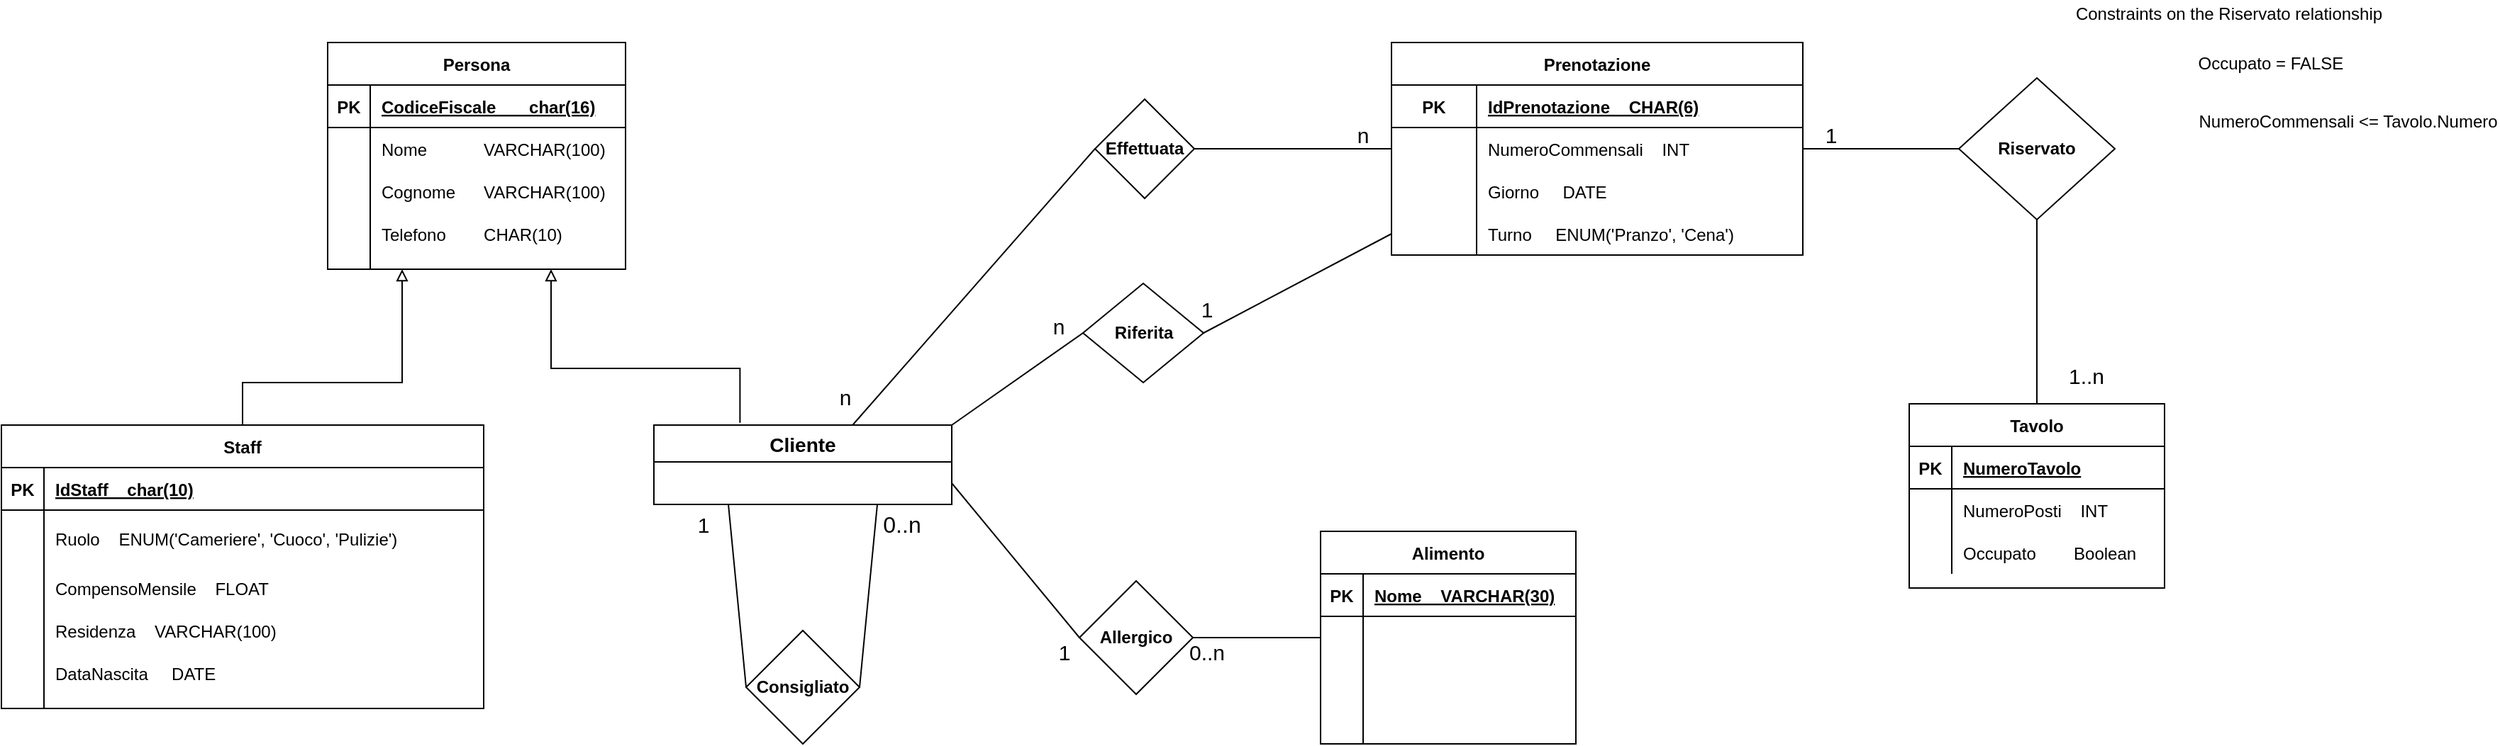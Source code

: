 <mxfile version="15.9.1" type="device"><diagram id="n7EzVfhGgPqzuSEIDDJ4" name="Page-1"><mxGraphModel dx="1102" dy="625" grid="1" gridSize="10" guides="1" tooltips="1" connect="1" arrows="1" fold="1" page="1" pageScale="1" pageWidth="850" pageHeight="1100" math="0" shadow="0"><root><mxCell id="0"/><mxCell id="1" parent="0"/><mxCell id="jtuTL3gOrDy6-KGe8lyH-14" value="Persona" style="shape=table;startSize=30;container=1;collapsible=1;childLayout=tableLayout;fixedRows=1;rowLines=0;fontStyle=1;align=center;resizeLast=1;" parent="1" vertex="1"><mxGeometry x="270" y="80" width="210" height="160" as="geometry"/></mxCell><mxCell id="jtuTL3gOrDy6-KGe8lyH-15" value="" style="shape=partialRectangle;collapsible=0;dropTarget=0;pointerEvents=0;fillColor=none;top=0;left=0;bottom=1;right=0;points=[[0,0.5],[1,0.5]];portConstraint=eastwest;" parent="jtuTL3gOrDy6-KGe8lyH-14" vertex="1"><mxGeometry y="30" width="210" height="30" as="geometry"/></mxCell><mxCell id="jtuTL3gOrDy6-KGe8lyH-16" value="PK" style="shape=partialRectangle;connectable=0;fillColor=none;top=0;left=0;bottom=0;right=0;fontStyle=1;overflow=hidden;" parent="jtuTL3gOrDy6-KGe8lyH-15" vertex="1"><mxGeometry width="30" height="30" as="geometry"><mxRectangle width="30" height="30" as="alternateBounds"/></mxGeometry></mxCell><mxCell id="jtuTL3gOrDy6-KGe8lyH-17" value="CodiceFiscale       char(16)" style="shape=partialRectangle;connectable=0;fillColor=none;top=0;left=0;bottom=0;right=0;align=left;spacingLeft=6;fontStyle=5;overflow=hidden;" parent="jtuTL3gOrDy6-KGe8lyH-15" vertex="1"><mxGeometry x="30" width="180" height="30" as="geometry"><mxRectangle width="180" height="30" as="alternateBounds"/></mxGeometry></mxCell><mxCell id="jtuTL3gOrDy6-KGe8lyH-18" value="" style="shape=partialRectangle;collapsible=0;dropTarget=0;pointerEvents=0;fillColor=none;top=0;left=0;bottom=0;right=0;points=[[0,0.5],[1,0.5]];portConstraint=eastwest;" parent="jtuTL3gOrDy6-KGe8lyH-14" vertex="1"><mxGeometry y="60" width="210" height="30" as="geometry"/></mxCell><mxCell id="jtuTL3gOrDy6-KGe8lyH-19" value="" style="shape=partialRectangle;connectable=0;fillColor=none;top=0;left=0;bottom=0;right=0;editable=1;overflow=hidden;" parent="jtuTL3gOrDy6-KGe8lyH-18" vertex="1"><mxGeometry width="30" height="30" as="geometry"><mxRectangle width="30" height="30" as="alternateBounds"/></mxGeometry></mxCell><mxCell id="jtuTL3gOrDy6-KGe8lyH-20" value="Nome            VARCHAR(100)" style="shape=partialRectangle;connectable=0;fillColor=none;top=0;left=0;bottom=0;right=0;align=left;spacingLeft=6;overflow=hidden;" parent="jtuTL3gOrDy6-KGe8lyH-18" vertex="1"><mxGeometry x="30" width="180" height="30" as="geometry"><mxRectangle width="180" height="30" as="alternateBounds"/></mxGeometry></mxCell><mxCell id="jtuTL3gOrDy6-KGe8lyH-21" value="" style="shape=partialRectangle;collapsible=0;dropTarget=0;pointerEvents=0;fillColor=none;top=0;left=0;bottom=0;right=0;points=[[0,0.5],[1,0.5]];portConstraint=eastwest;" parent="jtuTL3gOrDy6-KGe8lyH-14" vertex="1"><mxGeometry y="90" width="210" height="30" as="geometry"/></mxCell><mxCell id="jtuTL3gOrDy6-KGe8lyH-22" value="" style="shape=partialRectangle;connectable=0;fillColor=none;top=0;left=0;bottom=0;right=0;editable=1;overflow=hidden;" parent="jtuTL3gOrDy6-KGe8lyH-21" vertex="1"><mxGeometry width="30" height="30" as="geometry"><mxRectangle width="30" height="30" as="alternateBounds"/></mxGeometry></mxCell><mxCell id="jtuTL3gOrDy6-KGe8lyH-23" value="Cognome      VARCHAR(100)" style="shape=partialRectangle;connectable=0;fillColor=none;top=0;left=0;bottom=0;right=0;align=left;spacingLeft=6;overflow=hidden;" parent="jtuTL3gOrDy6-KGe8lyH-21" vertex="1"><mxGeometry x="30" width="180" height="30" as="geometry"><mxRectangle width="180" height="30" as="alternateBounds"/></mxGeometry></mxCell><mxCell id="jtuTL3gOrDy6-KGe8lyH-27" value="Staff" style="shape=table;startSize=30;container=1;collapsible=1;childLayout=tableLayout;fixedRows=1;rowLines=0;fontStyle=1;align=center;resizeLast=1;" parent="1" vertex="1"><mxGeometry x="40" y="350" width="340" height="200" as="geometry"/></mxCell><mxCell id="jtuTL3gOrDy6-KGe8lyH-28" value="" style="shape=partialRectangle;collapsible=0;dropTarget=0;pointerEvents=0;fillColor=none;top=0;left=0;bottom=1;right=0;points=[[0,0.5],[1,0.5]];portConstraint=eastwest;" parent="jtuTL3gOrDy6-KGe8lyH-27" vertex="1"><mxGeometry y="30" width="340" height="30" as="geometry"/></mxCell><mxCell id="jtuTL3gOrDy6-KGe8lyH-29" value="PK" style="shape=partialRectangle;connectable=0;fillColor=none;top=0;left=0;bottom=0;right=0;fontStyle=1;overflow=hidden;" parent="jtuTL3gOrDy6-KGe8lyH-28" vertex="1"><mxGeometry width="30" height="30" as="geometry"><mxRectangle width="30" height="30" as="alternateBounds"/></mxGeometry></mxCell><mxCell id="jtuTL3gOrDy6-KGe8lyH-30" value="IdStaff    char(10)" style="shape=partialRectangle;connectable=0;fillColor=none;top=0;left=0;bottom=0;right=0;align=left;spacingLeft=6;fontStyle=5;overflow=hidden;" parent="jtuTL3gOrDy6-KGe8lyH-28" vertex="1"><mxGeometry x="30" width="310" height="30" as="geometry"><mxRectangle width="310" height="30" as="alternateBounds"/></mxGeometry></mxCell><mxCell id="jtuTL3gOrDy6-KGe8lyH-31" value="" style="shape=partialRectangle;collapsible=0;dropTarget=0;pointerEvents=0;fillColor=none;top=0;left=0;bottom=0;right=0;points=[[0,0.5],[1,0.5]];portConstraint=eastwest;" parent="jtuTL3gOrDy6-KGe8lyH-27" vertex="1"><mxGeometry y="60" width="340" height="40" as="geometry"/></mxCell><mxCell id="jtuTL3gOrDy6-KGe8lyH-32" value="" style="shape=partialRectangle;connectable=0;fillColor=none;top=0;left=0;bottom=0;right=0;editable=1;overflow=hidden;" parent="jtuTL3gOrDy6-KGe8lyH-31" vertex="1"><mxGeometry width="30" height="40" as="geometry"><mxRectangle width="30" height="40" as="alternateBounds"/></mxGeometry></mxCell><mxCell id="jtuTL3gOrDy6-KGe8lyH-33" value="Ruolo    ENUM('Cameriere', 'Cuoco', 'Pulizie')" style="shape=partialRectangle;connectable=0;fillColor=none;top=0;left=0;bottom=0;right=0;align=left;spacingLeft=6;overflow=hidden;" parent="jtuTL3gOrDy6-KGe8lyH-31" vertex="1"><mxGeometry x="30" width="310" height="40" as="geometry"><mxRectangle width="310" height="40" as="alternateBounds"/></mxGeometry></mxCell><mxCell id="jtuTL3gOrDy6-KGe8lyH-34" value="" style="shape=partialRectangle;collapsible=0;dropTarget=0;pointerEvents=0;fillColor=none;top=0;left=0;bottom=0;right=0;points=[[0,0.5],[1,0.5]];portConstraint=eastwest;" parent="jtuTL3gOrDy6-KGe8lyH-27" vertex="1"><mxGeometry y="100" width="340" height="30" as="geometry"/></mxCell><mxCell id="jtuTL3gOrDy6-KGe8lyH-35" value="" style="shape=partialRectangle;connectable=0;fillColor=none;top=0;left=0;bottom=0;right=0;editable=1;overflow=hidden;" parent="jtuTL3gOrDy6-KGe8lyH-34" vertex="1"><mxGeometry width="30" height="30" as="geometry"><mxRectangle width="30" height="30" as="alternateBounds"/></mxGeometry></mxCell><mxCell id="jtuTL3gOrDy6-KGe8lyH-36" value="CompensoMensile    FLOAT" style="shape=partialRectangle;connectable=0;fillColor=none;top=0;left=0;bottom=0;right=0;align=left;spacingLeft=6;overflow=hidden;" parent="jtuTL3gOrDy6-KGe8lyH-34" vertex="1"><mxGeometry x="30" width="310" height="30" as="geometry"><mxRectangle width="310" height="30" as="alternateBounds"/></mxGeometry></mxCell><mxCell id="jtuTL3gOrDy6-KGe8lyH-58" value="Cliente" style="swimlane;fontStyle=1;childLayout=stackLayout;horizontal=1;startSize=26;horizontalStack=0;resizeParent=1;resizeParentMax=0;resizeLast=0;collapsible=1;marginBottom=0;align=center;fontSize=14;" parent="1" vertex="1"><mxGeometry x="500" y="350" width="210" height="56" as="geometry"/></mxCell><mxCell id="jtuTL3gOrDy6-KGe8lyH-64" value="" style="edgeStyle=elbowEdgeStyle;elbow=vertical;endArrow=block;html=1;rounded=0;entryX=0.25;entryY=1;entryDx=0;entryDy=0;strokeColor=#000000;endFill=0;exitX=0.5;exitY=0;exitDx=0;exitDy=0;" parent="1" source="jtuTL3gOrDy6-KGe8lyH-27" target="jtuTL3gOrDy6-KGe8lyH-14" edge="1"><mxGeometry width="50" height="50" relative="1" as="geometry"><mxPoint x="240" y="350" as="sourcePoint"/><mxPoint x="372.5" y="290" as="targetPoint"/><Array as="points"><mxPoint x="320" y="320"/><mxPoint x="400" y="310"/><mxPoint x="370" y="325"/></Array></mxGeometry></mxCell><mxCell id="jtuTL3gOrDy6-KGe8lyH-65" value="" style="edgeStyle=elbowEdgeStyle;elbow=vertical;endArrow=block;html=1;rounded=0;strokeColor=#000000;entryX=0.75;entryY=1;entryDx=0;entryDy=0;endFill=0;exitX=0.289;exitY=-0.03;exitDx=0;exitDy=0;exitPerimeter=0;" parent="1" source="jtuTL3gOrDy6-KGe8lyH-58" target="jtuTL3gOrDy6-KGe8lyH-14" edge="1"><mxGeometry width="50" height="50" relative="1" as="geometry"><mxPoint x="570" y="340" as="sourcePoint"/><mxPoint x="640" y="300" as="targetPoint"/><Array as="points"><mxPoint x="580" y="310"/><mxPoint x="580" y="330"/><mxPoint x="570" y="320"/><mxPoint x="450" y="320"/></Array></mxGeometry></mxCell><mxCell id="jtuTL3gOrDy6-KGe8lyH-66" value="Residenza    VARCHAR(100)" style="shape=partialRectangle;connectable=0;fillColor=none;top=0;left=0;bottom=0;right=0;align=left;spacingLeft=6;overflow=hidden;" parent="1" vertex="1"><mxGeometry x="70" y="480" width="240" height="30" as="geometry"><mxRectangle width="240" height="40" as="alternateBounds"/></mxGeometry></mxCell><mxCell id="jtuTL3gOrDy6-KGe8lyH-91" value="&lt;b&gt;Consigliato&lt;/b&gt;" style="rhombus;whiteSpace=wrap;html=1;fillColor=none;" parent="1" vertex="1"><mxGeometry x="565" y="495" width="80" height="80" as="geometry"/></mxCell><mxCell id="jtuTL3gOrDy6-KGe8lyH-205" value="Prenotazione" style="shape=table;startSize=30;container=1;collapsible=1;childLayout=tableLayout;fixedRows=1;rowLines=0;fontStyle=1;align=center;resizeLast=1;fillColor=none;" parent="1" vertex="1"><mxGeometry x="1020" y="80" width="290" height="150" as="geometry"/></mxCell><mxCell id="jtuTL3gOrDy6-KGe8lyH-206" value="" style="shape=partialRectangle;collapsible=0;dropTarget=0;pointerEvents=0;fillColor=none;top=0;left=0;bottom=1;right=0;points=[[0,0.5],[1,0.5]];portConstraint=eastwest;" parent="jtuTL3gOrDy6-KGe8lyH-205" vertex="1"><mxGeometry y="30" width="290" height="30" as="geometry"/></mxCell><mxCell id="jtuTL3gOrDy6-KGe8lyH-207" value="PK" style="shape=partialRectangle;connectable=0;fillColor=none;top=0;left=0;bottom=0;right=0;fontStyle=1;overflow=hidden;" parent="jtuTL3gOrDy6-KGe8lyH-206" vertex="1"><mxGeometry width="60" height="30" as="geometry"><mxRectangle width="60" height="30" as="alternateBounds"/></mxGeometry></mxCell><mxCell id="jtuTL3gOrDy6-KGe8lyH-208" value="IdPrenotazione    CHAR(6)" style="shape=partialRectangle;connectable=0;fillColor=none;top=0;left=0;bottom=0;right=0;align=left;spacingLeft=6;fontStyle=5;overflow=hidden;" parent="jtuTL3gOrDy6-KGe8lyH-206" vertex="1"><mxGeometry x="60" width="230" height="30" as="geometry"><mxRectangle width="230" height="30" as="alternateBounds"/></mxGeometry></mxCell><mxCell id="jtuTL3gOrDy6-KGe8lyH-209" value="" style="shape=partialRectangle;collapsible=0;dropTarget=0;pointerEvents=0;fillColor=none;top=0;left=0;bottom=0;right=0;points=[[0,0.5],[1,0.5]];portConstraint=eastwest;" parent="jtuTL3gOrDy6-KGe8lyH-205" vertex="1"><mxGeometry y="60" width="290" height="30" as="geometry"/></mxCell><mxCell id="jtuTL3gOrDy6-KGe8lyH-210" value="" style="shape=partialRectangle;connectable=0;fillColor=none;top=0;left=0;bottom=0;right=0;editable=1;overflow=hidden;" parent="jtuTL3gOrDy6-KGe8lyH-209" vertex="1"><mxGeometry width="60" height="30" as="geometry"><mxRectangle width="60" height="30" as="alternateBounds"/></mxGeometry></mxCell><mxCell id="jtuTL3gOrDy6-KGe8lyH-211" value="NumeroCommensali    INT" style="shape=partialRectangle;connectable=0;fillColor=none;top=0;left=0;bottom=0;right=0;align=left;spacingLeft=6;overflow=hidden;" parent="jtuTL3gOrDy6-KGe8lyH-209" vertex="1"><mxGeometry x="60" width="230" height="30" as="geometry"><mxRectangle width="230" height="30" as="alternateBounds"/></mxGeometry></mxCell><mxCell id="jtuTL3gOrDy6-KGe8lyH-212" value="" style="shape=partialRectangle;collapsible=0;dropTarget=0;pointerEvents=0;fillColor=none;top=0;left=0;bottom=0;right=0;points=[[0,0.5],[1,0.5]];portConstraint=eastwest;" parent="jtuTL3gOrDy6-KGe8lyH-205" vertex="1"><mxGeometry y="90" width="290" height="30" as="geometry"/></mxCell><mxCell id="jtuTL3gOrDy6-KGe8lyH-213" value="" style="shape=partialRectangle;connectable=0;fillColor=none;top=0;left=0;bottom=0;right=0;editable=1;overflow=hidden;" parent="jtuTL3gOrDy6-KGe8lyH-212" vertex="1"><mxGeometry width="60" height="30" as="geometry"><mxRectangle width="60" height="30" as="alternateBounds"/></mxGeometry></mxCell><mxCell id="jtuTL3gOrDy6-KGe8lyH-214" value="Giorno     DATE" style="shape=partialRectangle;connectable=0;fillColor=none;top=0;left=0;bottom=0;right=0;align=left;spacingLeft=6;overflow=hidden;" parent="jtuTL3gOrDy6-KGe8lyH-212" vertex="1"><mxGeometry x="60" width="230" height="30" as="geometry"><mxRectangle width="230" height="30" as="alternateBounds"/></mxGeometry></mxCell><mxCell id="jtuTL3gOrDy6-KGe8lyH-215" value="" style="shape=partialRectangle;collapsible=0;dropTarget=0;pointerEvents=0;fillColor=none;top=0;left=0;bottom=0;right=0;points=[[0,0.5],[1,0.5]];portConstraint=eastwest;" parent="jtuTL3gOrDy6-KGe8lyH-205" vertex="1"><mxGeometry y="120" width="290" height="30" as="geometry"/></mxCell><mxCell id="jtuTL3gOrDy6-KGe8lyH-216" value="" style="shape=partialRectangle;connectable=0;fillColor=none;top=0;left=0;bottom=0;right=0;editable=1;overflow=hidden;" parent="jtuTL3gOrDy6-KGe8lyH-215" vertex="1"><mxGeometry width="60" height="30" as="geometry"><mxRectangle width="60" height="30" as="alternateBounds"/></mxGeometry></mxCell><mxCell id="jtuTL3gOrDy6-KGe8lyH-217" value="Turno     ENUM('Pranzo', 'Cena')" style="shape=partialRectangle;connectable=0;fillColor=none;top=0;left=0;bottom=0;right=0;align=left;spacingLeft=6;overflow=hidden;" parent="jtuTL3gOrDy6-KGe8lyH-215" vertex="1"><mxGeometry x="60" width="230" height="30" as="geometry"><mxRectangle width="230" height="30" as="alternateBounds"/></mxGeometry></mxCell><mxCell id="jtuTL3gOrDy6-KGe8lyH-221" value="DataNascita     DATE" style="shape=partialRectangle;connectable=0;fillColor=none;top=0;left=0;bottom=0;right=0;align=left;spacingLeft=6;overflow=hidden;" parent="1" vertex="1"><mxGeometry x="70" y="510" width="240" height="30" as="geometry"><mxRectangle width="240" height="40" as="alternateBounds"/></mxGeometry></mxCell><mxCell id="jtuTL3gOrDy6-KGe8lyH-222" value="Alimento" style="shape=table;startSize=30;container=1;collapsible=1;childLayout=tableLayout;fixedRows=1;rowLines=0;fontStyle=1;align=center;resizeLast=1;fillColor=none;" parent="1" vertex="1"><mxGeometry x="970" y="425" width="180" height="150" as="geometry"><mxRectangle x="1010" y="480" width="60" height="30" as="alternateBounds"/></mxGeometry></mxCell><mxCell id="jtuTL3gOrDy6-KGe8lyH-223" value="" style="shape=partialRectangle;collapsible=0;dropTarget=0;pointerEvents=0;fillColor=none;top=0;left=0;bottom=1;right=0;points=[[0,0.5],[1,0.5]];portConstraint=eastwest;" parent="jtuTL3gOrDy6-KGe8lyH-222" vertex="1"><mxGeometry y="30" width="180" height="30" as="geometry"/></mxCell><mxCell id="jtuTL3gOrDy6-KGe8lyH-224" value="PK" style="shape=partialRectangle;connectable=0;fillColor=none;top=0;left=0;bottom=0;right=0;fontStyle=1;overflow=hidden;" parent="jtuTL3gOrDy6-KGe8lyH-223" vertex="1"><mxGeometry width="30" height="30" as="geometry"><mxRectangle width="30" height="30" as="alternateBounds"/></mxGeometry></mxCell><mxCell id="jtuTL3gOrDy6-KGe8lyH-225" value="Nome    VARCHAR(30)" style="shape=partialRectangle;connectable=0;fillColor=none;top=0;left=0;bottom=0;right=0;align=left;spacingLeft=6;fontStyle=5;overflow=hidden;" parent="jtuTL3gOrDy6-KGe8lyH-223" vertex="1"><mxGeometry x="30" width="150" height="30" as="geometry"><mxRectangle width="150" height="30" as="alternateBounds"/></mxGeometry></mxCell><mxCell id="jtuTL3gOrDy6-KGe8lyH-226" value="" style="shape=partialRectangle;collapsible=0;dropTarget=0;pointerEvents=0;fillColor=none;top=0;left=0;bottom=0;right=0;points=[[0,0.5],[1,0.5]];portConstraint=eastwest;" parent="jtuTL3gOrDy6-KGe8lyH-222" vertex="1"><mxGeometry y="60" width="180" height="30" as="geometry"/></mxCell><mxCell id="jtuTL3gOrDy6-KGe8lyH-227" value="" style="shape=partialRectangle;connectable=0;fillColor=none;top=0;left=0;bottom=0;right=0;editable=1;overflow=hidden;" parent="jtuTL3gOrDy6-KGe8lyH-226" vertex="1"><mxGeometry width="30" height="30" as="geometry"><mxRectangle width="30" height="30" as="alternateBounds"/></mxGeometry></mxCell><mxCell id="jtuTL3gOrDy6-KGe8lyH-228" value="" style="shape=partialRectangle;connectable=0;fillColor=none;top=0;left=0;bottom=0;right=0;align=left;spacingLeft=6;overflow=hidden;" parent="jtuTL3gOrDy6-KGe8lyH-226" vertex="1"><mxGeometry x="30" width="150" height="30" as="geometry"><mxRectangle width="150" height="30" as="alternateBounds"/></mxGeometry></mxCell><mxCell id="jtuTL3gOrDy6-KGe8lyH-229" value="" style="shape=partialRectangle;collapsible=0;dropTarget=0;pointerEvents=0;fillColor=none;top=0;left=0;bottom=0;right=0;points=[[0,0.5],[1,0.5]];portConstraint=eastwest;" parent="jtuTL3gOrDy6-KGe8lyH-222" vertex="1"><mxGeometry y="90" width="180" height="30" as="geometry"/></mxCell><mxCell id="jtuTL3gOrDy6-KGe8lyH-230" value="" style="shape=partialRectangle;connectable=0;fillColor=none;top=0;left=0;bottom=0;right=0;editable=1;overflow=hidden;" parent="jtuTL3gOrDy6-KGe8lyH-229" vertex="1"><mxGeometry width="30" height="30" as="geometry"><mxRectangle width="30" height="30" as="alternateBounds"/></mxGeometry></mxCell><mxCell id="jtuTL3gOrDy6-KGe8lyH-231" value="" style="shape=partialRectangle;connectable=0;fillColor=none;top=0;left=0;bottom=0;right=0;align=left;spacingLeft=6;overflow=hidden;" parent="jtuTL3gOrDy6-KGe8lyH-229" vertex="1"><mxGeometry x="30" width="150" height="30" as="geometry"><mxRectangle width="150" height="30" as="alternateBounds"/></mxGeometry></mxCell><mxCell id="jtuTL3gOrDy6-KGe8lyH-232" value="" style="shape=partialRectangle;collapsible=0;dropTarget=0;pointerEvents=0;fillColor=none;top=0;left=0;bottom=0;right=0;points=[[0,0.5],[1,0.5]];portConstraint=eastwest;" parent="jtuTL3gOrDy6-KGe8lyH-222" vertex="1"><mxGeometry y="120" width="180" height="30" as="geometry"/></mxCell><mxCell id="jtuTL3gOrDy6-KGe8lyH-233" value="" style="shape=partialRectangle;connectable=0;fillColor=none;top=0;left=0;bottom=0;right=0;editable=1;overflow=hidden;" parent="jtuTL3gOrDy6-KGe8lyH-232" vertex="1"><mxGeometry width="30" height="30" as="geometry"><mxRectangle width="30" height="30" as="alternateBounds"/></mxGeometry></mxCell><mxCell id="jtuTL3gOrDy6-KGe8lyH-234" value="" style="shape=partialRectangle;connectable=0;fillColor=none;top=0;left=0;bottom=0;right=0;align=left;spacingLeft=6;overflow=hidden;" parent="jtuTL3gOrDy6-KGe8lyH-232" vertex="1"><mxGeometry x="30" width="150" height="30" as="geometry"><mxRectangle width="150" height="30" as="alternateBounds"/></mxGeometry></mxCell><mxCell id="jtuTL3gOrDy6-KGe8lyH-235" value="&lt;b&gt;Allergico&lt;/b&gt;" style="rhombus;whiteSpace=wrap;html=1;fillColor=none;" parent="1" vertex="1"><mxGeometry x="800" y="460" width="80" height="80" as="geometry"/></mxCell><mxCell id="jtuTL3gOrDy6-KGe8lyH-239" value="" style="endArrow=none;html=1;rounded=0;strokeColor=#000000;entryX=0;entryY=0.5;entryDx=0;entryDy=0;exitX=1;exitY=0.5;exitDx=0;exitDy=0;" parent="1" target="jtuTL3gOrDy6-KGe8lyH-235" edge="1"><mxGeometry width="50" height="50" relative="1" as="geometry"><mxPoint x="710" y="391" as="sourcePoint"/><mxPoint x="770" y="190" as="targetPoint"/></mxGeometry></mxCell><mxCell id="jtuTL3gOrDy6-KGe8lyH-240" value="" style="endArrow=none;html=1;rounded=0;strokeColor=#000000;entryX=0;entryY=0.5;entryDx=0;entryDy=0;" parent="1" target="jtuTL3gOrDy6-KGe8lyH-226" edge="1"><mxGeometry width="50" height="50" relative="1" as="geometry"><mxPoint x="880" y="500" as="sourcePoint"/><mxPoint x="930" y="450" as="targetPoint"/></mxGeometry></mxCell><mxCell id="jtuTL3gOrDy6-KGe8lyH-241" value="Telefono        CHAR(10)" style="shape=partialRectangle;connectable=0;fillColor=none;top=0;left=0;bottom=0;right=0;align=left;spacingLeft=6;overflow=hidden;" parent="1" vertex="1"><mxGeometry x="300" y="200" width="180" height="30" as="geometry"><mxRectangle width="180" height="30" as="alternateBounds"/></mxGeometry></mxCell><mxCell id="jtuTL3gOrDy6-KGe8lyH-245" value="" style="endArrow=none;html=1;rounded=0;strokeColor=#000000;exitX=0;exitY=0.5;exitDx=0;exitDy=0;entryX=0.25;entryY=1;entryDx=0;entryDy=0;" parent="1" source="jtuTL3gOrDy6-KGe8lyH-91" target="jtuTL3gOrDy6-KGe8lyH-58" edge="1"><mxGeometry width="50" height="50" relative="1" as="geometry"><mxPoint x="480" y="456" as="sourcePoint"/><mxPoint x="530" y="406" as="targetPoint"/></mxGeometry></mxCell><mxCell id="jtuTL3gOrDy6-KGe8lyH-246" value="" style="endArrow=none;html=1;rounded=0;strokeColor=#000000;entryX=0.75;entryY=1;entryDx=0;entryDy=0;exitX=1;exitY=0.5;exitDx=0;exitDy=0;" parent="1" source="jtuTL3gOrDy6-KGe8lyH-91" target="jtuTL3gOrDy6-KGe8lyH-58" edge="1"><mxGeometry width="50" height="50" relative="1" as="geometry"><mxPoint x="645" y="500" as="sourcePoint"/><mxPoint x="695" y="450" as="targetPoint"/></mxGeometry></mxCell><mxCell id="jtuTL3gOrDy6-KGe8lyH-247" value="1" style="text;html=1;strokeColor=none;fillColor=none;align=center;verticalAlign=middle;whiteSpace=wrap;rounded=0;fontSize=15;" parent="1" vertex="1"><mxGeometry x="520" y="410" width="30" height="20" as="geometry"/></mxCell><mxCell id="jtuTL3gOrDy6-KGe8lyH-248" value="0..n" style="text;html=1;strokeColor=none;fillColor=none;align=center;verticalAlign=middle;whiteSpace=wrap;rounded=0;fontSize=16;" parent="1" vertex="1"><mxGeometry x="660" y="410" width="30" height="20" as="geometry"/></mxCell><mxCell id="jtuTL3gOrDy6-KGe8lyH-249" value="1" style="text;html=1;strokeColor=none;fillColor=none;align=center;verticalAlign=middle;whiteSpace=wrap;rounded=0;fontSize=15;" parent="1" vertex="1"><mxGeometry x="777.5" y="497.5" width="22.5" height="25" as="geometry"/></mxCell><mxCell id="jtuTL3gOrDy6-KGe8lyH-250" value="&lt;font style=&quot;font-size: 15px;&quot;&gt;0..n&lt;/font&gt;" style="text;html=1;strokeColor=none;fillColor=none;align=center;verticalAlign=middle;whiteSpace=wrap;rounded=0;fontSize=15;" parent="1" vertex="1"><mxGeometry x="870" y="500" width="40" height="20" as="geometry"/></mxCell><mxCell id="jtuTL3gOrDy6-KGe8lyH-255" value="&lt;b&gt;Effettuata&lt;/b&gt;" style="rhombus;whiteSpace=wrap;html=1;fillColor=none;" parent="1" vertex="1"><mxGeometry x="811" y="120" width="70" height="70" as="geometry"/></mxCell><mxCell id="jtuTL3gOrDy6-KGe8lyH-256" value="" style="endArrow=none;html=1;rounded=0;strokeColor=#000000;exitX=0.667;exitY=0;exitDx=0;exitDy=0;entryX=0;entryY=0.5;entryDx=0;entryDy=0;exitPerimeter=0;" parent="1" source="jtuTL3gOrDy6-KGe8lyH-58" target="jtuTL3gOrDy6-KGe8lyH-255" edge="1"><mxGeometry width="50" height="50" relative="1" as="geometry"><mxPoint x="650" y="300" as="sourcePoint"/><mxPoint x="700" y="250" as="targetPoint"/></mxGeometry></mxCell><mxCell id="jtuTL3gOrDy6-KGe8lyH-257" value="" style="endArrow=none;html=1;rounded=0;strokeColor=#000000;exitX=1;exitY=0.5;exitDx=0;exitDy=0;entryX=0;entryY=0.5;entryDx=0;entryDy=0;" parent="1" source="jtuTL3gOrDy6-KGe8lyH-255" target="jtuTL3gOrDy6-KGe8lyH-209" edge="1"><mxGeometry width="50" height="50" relative="1" as="geometry"><mxPoint x="850" y="160" as="sourcePoint"/><mxPoint x="900" y="110" as="targetPoint"/></mxGeometry></mxCell><mxCell id="jtuTL3gOrDy6-KGe8lyH-258" value="n" style="text;html=1;strokeColor=none;fillColor=none;align=center;verticalAlign=middle;whiteSpace=wrap;rounded=0;fontSize=15;strokeWidth=21;" parent="1" vertex="1"><mxGeometry x="620" y="320" width="30" height="20" as="geometry"/></mxCell><mxCell id="jtuTL3gOrDy6-KGe8lyH-259" value="1" style="text;html=1;strokeColor=none;fillColor=none;align=center;verticalAlign=middle;whiteSpace=wrap;rounded=0;fontSize=15;" parent="1" vertex="1"><mxGeometry x="880" y="260" width="20" height="15" as="geometry"/></mxCell><mxCell id="jtuTL3gOrDy6-KGe8lyH-260" value="&lt;b&gt;Riferita&lt;/b&gt;" style="rhombus;whiteSpace=wrap;html=1;fillColor=none;" parent="1" vertex="1"><mxGeometry x="802.5" y="250" width="85" height="70" as="geometry"/></mxCell><mxCell id="jtuTL3gOrDy6-KGe8lyH-261" value="" style="endArrow=none;html=1;rounded=0;strokeColor=#000000;exitX=1;exitY=0;exitDx=0;exitDy=0;entryX=0;entryY=0.5;entryDx=0;entryDy=0;" parent="1" source="jtuTL3gOrDy6-KGe8lyH-58" target="jtuTL3gOrDy6-KGe8lyH-260" edge="1"><mxGeometry width="50" height="50" relative="1" as="geometry"><mxPoint x="750" y="330" as="sourcePoint"/><mxPoint x="800" y="280" as="targetPoint"/></mxGeometry></mxCell><mxCell id="jtuTL3gOrDy6-KGe8lyH-263" value="" style="endArrow=none;html=1;rounded=0;strokeColor=#000000;exitX=1;exitY=0.5;exitDx=0;exitDy=0;entryX=0;entryY=0.5;entryDx=0;entryDy=0;" parent="1" source="jtuTL3gOrDy6-KGe8lyH-260" target="jtuTL3gOrDy6-KGe8lyH-215" edge="1"><mxGeometry width="50" height="50" relative="1" as="geometry"><mxPoint x="870" y="270" as="sourcePoint"/><mxPoint x="920" y="220" as="targetPoint"/></mxGeometry></mxCell><mxCell id="jtuTL3gOrDy6-KGe8lyH-264" value="n" style="text;html=1;strokeColor=none;fillColor=none;align=center;verticalAlign=middle;whiteSpace=wrap;rounded=0;strokeWidth=3;fontSize=15;" parent="1" vertex="1"><mxGeometry x="767.5" y="270" width="35" height="20" as="geometry"/></mxCell><mxCell id="jtuTL3gOrDy6-KGe8lyH-265" value="n" style="text;html=1;strokeColor=none;fillColor=none;align=center;verticalAlign=middle;whiteSpace=wrap;rounded=0;fontSize=15;" parent="1" vertex="1"><mxGeometry x="970" y="130" width="60" height="30" as="geometry"/></mxCell><mxCell id="jtuTL3gOrDy6-KGe8lyH-267" value="" style="endArrow=none;html=1;rounded=0;fontSize=16;strokeColor=#000000;exitX=1;exitY=0.5;exitDx=0;exitDy=0;entryX=0;entryY=0.5;entryDx=0;entryDy=0;" parent="1" source="jtuTL3gOrDy6-KGe8lyH-209" target="jtuTL3gOrDy6-KGe8lyH-271" edge="1"><mxGeometry width="50" height="50" relative="1" as="geometry"><mxPoint x="1270" y="170" as="sourcePoint"/><mxPoint x="1400" y="155" as="targetPoint"/></mxGeometry></mxCell><mxCell id="jtuTL3gOrDy6-KGe8lyH-271" value="&lt;b&gt;Riservato&lt;br&gt;&lt;/b&gt;" style="rhombus;whiteSpace=wrap;html=1;fillColor=none;" parent="1" vertex="1"><mxGeometry x="1420" y="105" width="110" height="100" as="geometry"/></mxCell><mxCell id="jtuTL3gOrDy6-KGe8lyH-285" value="Tavolo" style="shape=table;startSize=30;container=1;collapsible=1;childLayout=tableLayout;fixedRows=1;rowLines=0;fontStyle=1;align=center;resizeLast=1;fillColor=none;" parent="1" vertex="1"><mxGeometry x="1385" y="335" width="180" height="130" as="geometry"/></mxCell><mxCell id="jtuTL3gOrDy6-KGe8lyH-286" value="" style="shape=partialRectangle;collapsible=0;dropTarget=0;pointerEvents=0;fillColor=none;top=0;left=0;bottom=1;right=0;points=[[0,0.5],[1,0.5]];portConstraint=eastwest;" parent="jtuTL3gOrDy6-KGe8lyH-285" vertex="1"><mxGeometry y="30" width="180" height="30" as="geometry"/></mxCell><mxCell id="jtuTL3gOrDy6-KGe8lyH-287" value="PK" style="shape=partialRectangle;connectable=0;fillColor=none;top=0;left=0;bottom=0;right=0;fontStyle=1;overflow=hidden;" parent="jtuTL3gOrDy6-KGe8lyH-286" vertex="1"><mxGeometry width="30" height="30" as="geometry"><mxRectangle width="30" height="30" as="alternateBounds"/></mxGeometry></mxCell><mxCell id="jtuTL3gOrDy6-KGe8lyH-288" value="NumeroTavolo" style="shape=partialRectangle;connectable=0;fillColor=none;top=0;left=0;bottom=0;right=0;align=left;spacingLeft=6;fontStyle=5;overflow=hidden;" parent="jtuTL3gOrDy6-KGe8lyH-286" vertex="1"><mxGeometry x="30" width="150" height="30" as="geometry"><mxRectangle width="150" height="30" as="alternateBounds"/></mxGeometry></mxCell><mxCell id="jtuTL3gOrDy6-KGe8lyH-289" value="" style="shape=partialRectangle;collapsible=0;dropTarget=0;pointerEvents=0;fillColor=none;top=0;left=0;bottom=0;right=0;points=[[0,0.5],[1,0.5]];portConstraint=eastwest;" parent="jtuTL3gOrDy6-KGe8lyH-285" vertex="1"><mxGeometry y="60" width="180" height="30" as="geometry"/></mxCell><mxCell id="jtuTL3gOrDy6-KGe8lyH-290" value="" style="shape=partialRectangle;connectable=0;fillColor=none;top=0;left=0;bottom=0;right=0;editable=1;overflow=hidden;" parent="jtuTL3gOrDy6-KGe8lyH-289" vertex="1"><mxGeometry width="30" height="30" as="geometry"><mxRectangle width="30" height="30" as="alternateBounds"/></mxGeometry></mxCell><mxCell id="jtuTL3gOrDy6-KGe8lyH-291" value="NumeroPosti    INT" style="shape=partialRectangle;connectable=0;fillColor=none;top=0;left=0;bottom=0;right=0;align=left;spacingLeft=6;overflow=hidden;" parent="jtuTL3gOrDy6-KGe8lyH-289" vertex="1"><mxGeometry x="30" width="150" height="30" as="geometry"><mxRectangle width="150" height="30" as="alternateBounds"/></mxGeometry></mxCell><mxCell id="jtuTL3gOrDy6-KGe8lyH-292" value="" style="shape=partialRectangle;collapsible=0;dropTarget=0;pointerEvents=0;fillColor=none;top=0;left=0;bottom=0;right=0;points=[[0,0.5],[1,0.5]];portConstraint=eastwest;" parent="jtuTL3gOrDy6-KGe8lyH-285" vertex="1"><mxGeometry y="90" width="180" height="30" as="geometry"/></mxCell><mxCell id="jtuTL3gOrDy6-KGe8lyH-293" value="" style="shape=partialRectangle;connectable=0;fillColor=none;top=0;left=0;bottom=0;right=0;editable=1;overflow=hidden;" parent="jtuTL3gOrDy6-KGe8lyH-292" vertex="1"><mxGeometry width="30" height="30" as="geometry"><mxRectangle width="30" height="30" as="alternateBounds"/></mxGeometry></mxCell><mxCell id="jtuTL3gOrDy6-KGe8lyH-294" value="Occupato        Boolean" style="shape=partialRectangle;connectable=0;fillColor=none;top=0;left=0;bottom=0;right=0;align=left;spacingLeft=6;overflow=hidden;" parent="jtuTL3gOrDy6-KGe8lyH-292" vertex="1"><mxGeometry x="30" width="150" height="30" as="geometry"><mxRectangle width="150" height="30" as="alternateBounds"/></mxGeometry></mxCell><mxCell id="jtuTL3gOrDy6-KGe8lyH-300" value="" style="endArrow=none;html=1;rounded=0;fontSize=16;fontColor=none;strokeColor=#000000;" parent="1" edge="1"><mxGeometry width="50" height="50" relative="1" as="geometry"><mxPoint x="70" y="550" as="sourcePoint"/><mxPoint x="70" y="480" as="targetPoint"/></mxGeometry></mxCell><mxCell id="jtuTL3gOrDy6-KGe8lyH-301" value="" style="endArrow=none;html=1;rounded=0;fontSize=16;fontColor=none;strokeColor=#000000;" parent="1" edge="1"><mxGeometry width="50" height="50" relative="1" as="geometry"><mxPoint x="300" y="240" as="sourcePoint"/><mxPoint x="300" y="200" as="targetPoint"/></mxGeometry></mxCell><mxCell id="jtuTL3gOrDy6-KGe8lyH-304" value="" style="endArrow=none;html=1;rounded=0;fontSize=16;fontColor=none;strokeColor=#000000;entryX=0.5;entryY=1;entryDx=0;entryDy=0;exitX=0.5;exitY=0;exitDx=0;exitDy=0;" parent="1" source="jtuTL3gOrDy6-KGe8lyH-285" target="jtuTL3gOrDy6-KGe8lyH-271" edge="1"><mxGeometry width="50" height="50" relative="1" as="geometry"><mxPoint x="1300" y="200" as="sourcePoint"/><mxPoint x="1350" y="150" as="targetPoint"/></mxGeometry></mxCell><mxCell id="jtuTL3gOrDy6-KGe8lyH-306" value="" style="shape=partialRectangle;collapsible=0;dropTarget=0;pointerEvents=0;fillColor=none;top=0;left=0;bottom=0;right=0;points=[[0,0.5],[1,0.5]];portConstraint=eastwest;" parent="1" vertex="1"><mxGeometry x="1550" y="120" width="250" height="30" as="geometry"/></mxCell><mxCell id="jtuTL3gOrDy6-KGe8lyH-307" value="" style="shape=partialRectangle;connectable=0;fillColor=none;top=0;left=0;bottom=0;right=0;editable=1;overflow=hidden;fontStyle=1" parent="jtuTL3gOrDy6-KGe8lyH-306" vertex="1"><mxGeometry width="31.25" height="30" as="geometry"><mxRectangle width="30" height="30" as="alternateBounds"/></mxGeometry></mxCell><mxCell id="jtuTL3gOrDy6-KGe8lyH-308" value="NumeroCommensali &lt;= Tavolo.NumeroPosti" style="shape=partialRectangle;connectable=0;fillColor=none;top=0;left=0;bottom=0;right=0;align=left;spacingLeft=6;overflow=hidden;" parent="jtuTL3gOrDy6-KGe8lyH-306" vertex="1"><mxGeometry x="31.25" width="218.75" height="30" as="geometry"><mxRectangle width="210" height="30" as="alternateBounds"/></mxGeometry></mxCell><mxCell id="jtuTL3gOrDy6-KGe8lyH-312" value="1" style="text;html=1;strokeColor=none;fillColor=none;align=center;verticalAlign=middle;whiteSpace=wrap;rounded=0;fontSize=15;fontColor=none;" parent="1" vertex="1"><mxGeometry x="1300" y="130" width="60" height="30" as="geometry"/></mxCell><mxCell id="jtuTL3gOrDy6-KGe8lyH-313" value="1..n" style="text;html=1;strokeColor=none;fillColor=none;align=center;verticalAlign=middle;whiteSpace=wrap;rounded=0;fontSize=15;fontColor=none;" parent="1" vertex="1"><mxGeometry x="1480" y="300" width="60" height="30" as="geometry"/></mxCell><mxCell id="jtuTL3gOrDy6-KGe8lyH-314" value="Occupato = FALSE" style="text;html=1;strokeColor=none;fillColor=none;align=center;verticalAlign=middle;whiteSpace=wrap;rounded=0;fontSize=12;fontColor=none;" parent="1" vertex="1"><mxGeometry x="1560" y="80" width="160" height="30" as="geometry"/></mxCell><mxCell id="jtuTL3gOrDy6-KGe8lyH-315" value="Constraints on the Riservato relationship" style="text;html=1;align=center;verticalAlign=middle;resizable=0;points=[];autosize=1;strokeColor=none;fillColor=none;fontSize=12;fontColor=none;" parent="1" vertex="1"><mxGeometry x="1495" y="50" width="230" height="20" as="geometry"/></mxCell></root></mxGraphModel></diagram></mxfile>